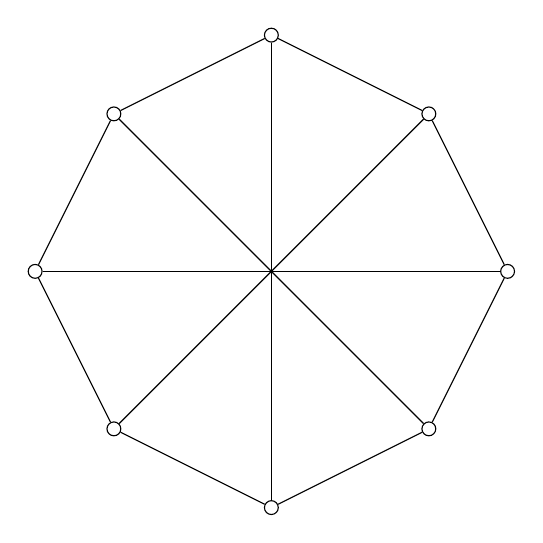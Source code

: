 \begin{tikzpicture}

\tikzstyle{every node}=[circle, draw, fill=white, inner sep=0pt, minimum size=5pt]

\node (v2) at (0,0) {};
\node (v3) at (2,-1) {};
\node (v1) at (-2,-1) {};
\node (v8) at (-3,-3) {};
\node (v4) at (3,-3) {};
\node (v7) at (-2,-5) {};
\node (v5) at (2,-5) {};
\node (v6) at (0,-6) {};
\draw (v1) -- (v2) -- (v3) -- (v4) -- (v5) -- (v6) -- (v7) -- (v8) -- (v1);
\draw (v2) edge (v6);
\draw  (v5) edge (v1);
\draw  (v8) edge (v4);
\draw  (v7) edge (v3);
\end{tikzpicture}